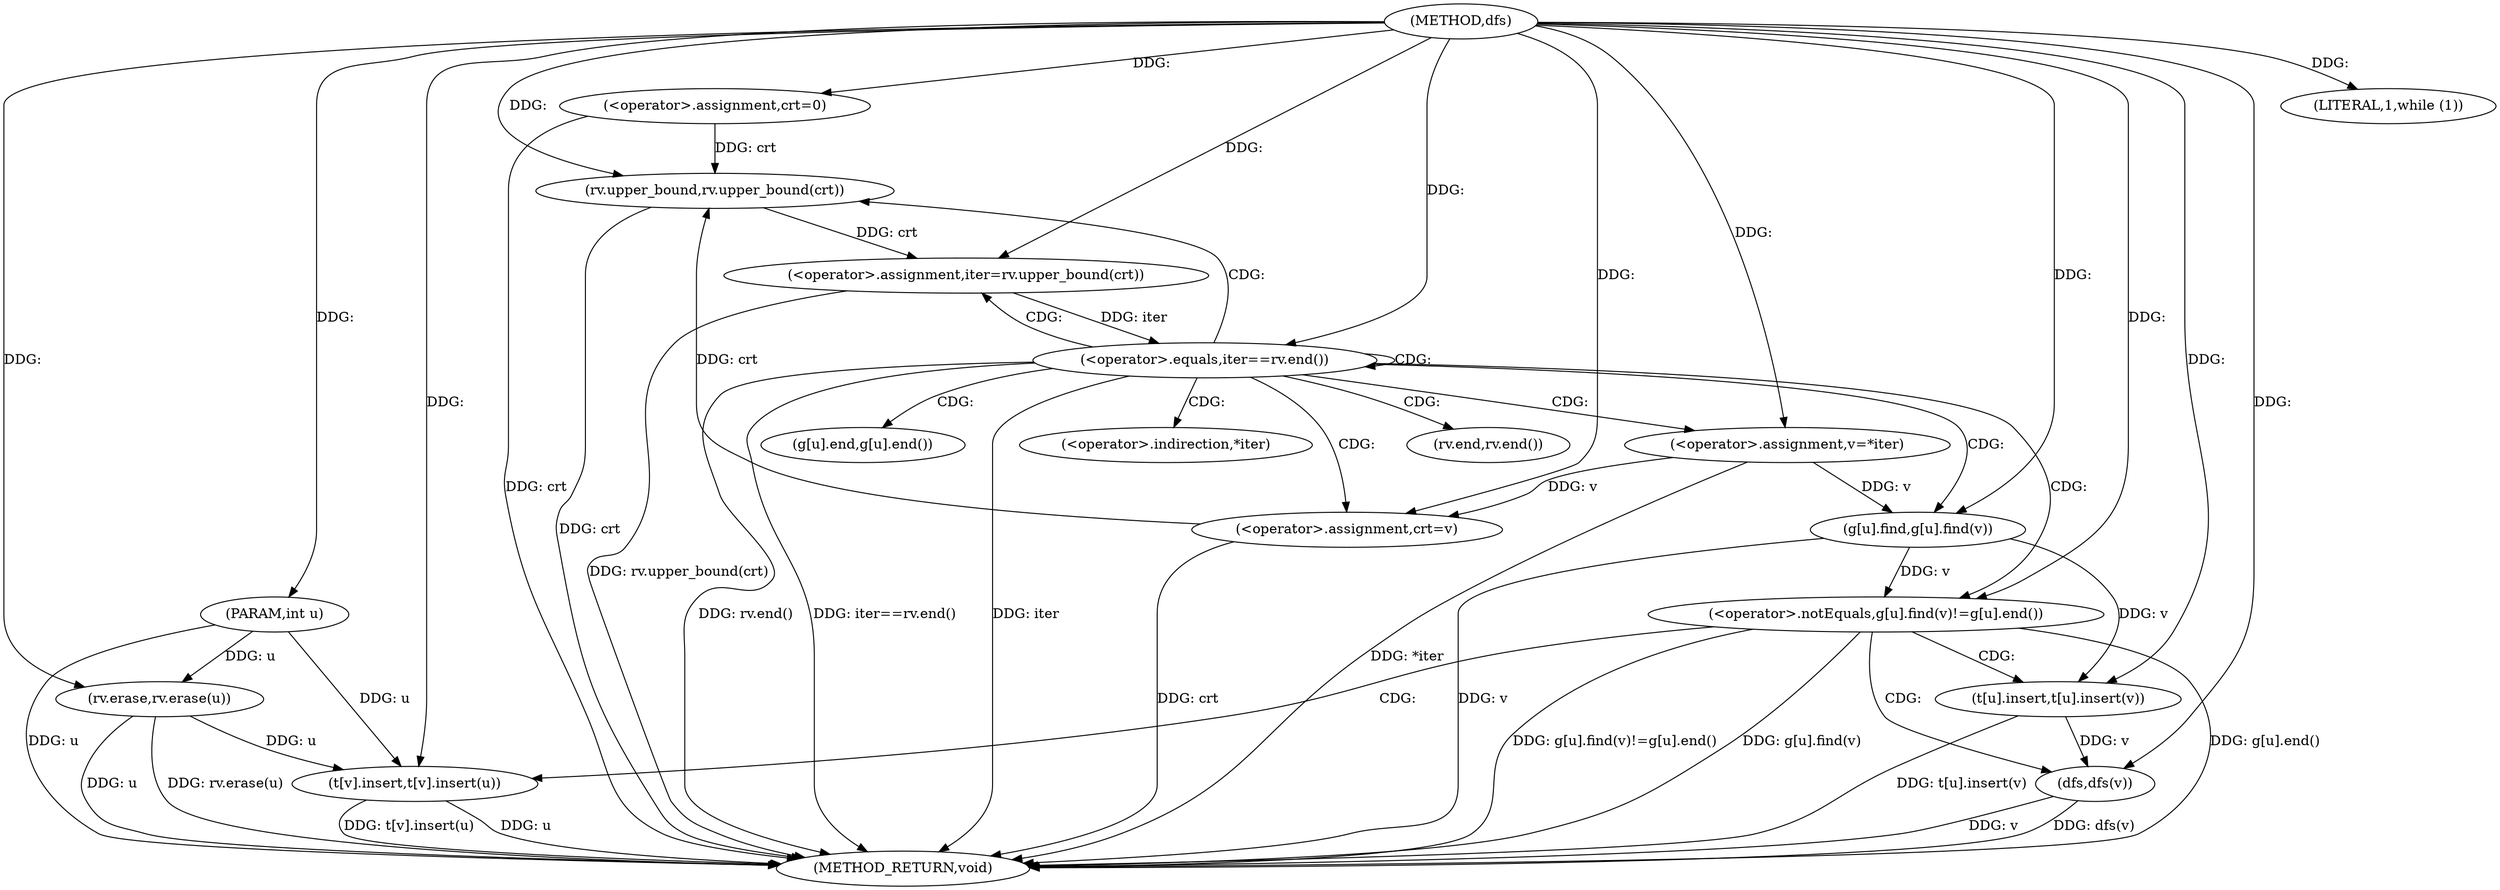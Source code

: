 digraph "dfs" {  
"1000138" [label = "(METHOD,dfs)" ]
"1000181" [label = "(METHOD_RETURN,void)" ]
"1000139" [label = "(PARAM,int u)" ]
"1000141" [label = "(rv.erase,rv.erase(u))" ]
"1000144" [label = "(<operator>.assignment,crt=0)" ]
"1000148" [label = "(LITERAL,1,while (1))" ]
"1000151" [label = "(<operator>.assignment,iter=rv.upper_bound(crt))" ]
"1000161" [label = "(<operator>.assignment,v=*iter)" ]
"1000165" [label = "(<operator>.assignment,crt=v)" ]
"1000179" [label = "(dfs,dfs(v))" ]
"1000156" [label = "(<operator>.equals,iter==rv.end())" ]
"1000169" [label = "(<operator>.notEquals,g[u].find(v)!=g[u].end())" ]
"1000175" [label = "(t[u].insert,t[u].insert(v))" ]
"1000177" [label = "(t[v].insert,t[v].insert(u))" ]
"1000153" [label = "(rv.upper_bound,rv.upper_bound(crt))" ]
"1000170" [label = "(g[u].find,g[u].find(v))" ]
"1000163" [label = "(<operator>.indirection,*iter)" ]
"1000158" [label = "(rv.end,rv.end())" ]
"1000172" [label = "(g[u].end,g[u].end())" ]
  "1000139" -> "1000181"  [ label = "DDG: u"] 
  "1000141" -> "1000181"  [ label = "DDG: u"] 
  "1000141" -> "1000181"  [ label = "DDG: rv.erase(u)"] 
  "1000144" -> "1000181"  [ label = "DDG: crt"] 
  "1000153" -> "1000181"  [ label = "DDG: crt"] 
  "1000151" -> "1000181"  [ label = "DDG: rv.upper_bound(crt)"] 
  "1000156" -> "1000181"  [ label = "DDG: iter"] 
  "1000156" -> "1000181"  [ label = "DDG: rv.end()"] 
  "1000156" -> "1000181"  [ label = "DDG: iter==rv.end()"] 
  "1000161" -> "1000181"  [ label = "DDG: *iter"] 
  "1000165" -> "1000181"  [ label = "DDG: crt"] 
  "1000170" -> "1000181"  [ label = "DDG: v"] 
  "1000169" -> "1000181"  [ label = "DDG: g[u].find(v)"] 
  "1000169" -> "1000181"  [ label = "DDG: g[u].end()"] 
  "1000169" -> "1000181"  [ label = "DDG: g[u].find(v)!=g[u].end()"] 
  "1000175" -> "1000181"  [ label = "DDG: t[u].insert(v)"] 
  "1000177" -> "1000181"  [ label = "DDG: u"] 
  "1000177" -> "1000181"  [ label = "DDG: t[v].insert(u)"] 
  "1000179" -> "1000181"  [ label = "DDG: v"] 
  "1000179" -> "1000181"  [ label = "DDG: dfs(v)"] 
  "1000138" -> "1000139"  [ label = "DDG: "] 
  "1000138" -> "1000144"  [ label = "DDG: "] 
  "1000139" -> "1000141"  [ label = "DDG: u"] 
  "1000138" -> "1000141"  [ label = "DDG: "] 
  "1000138" -> "1000148"  [ label = "DDG: "] 
  "1000153" -> "1000151"  [ label = "DDG: crt"] 
  "1000161" -> "1000165"  [ label = "DDG: v"] 
  "1000138" -> "1000165"  [ label = "DDG: "] 
  "1000138" -> "1000151"  [ label = "DDG: "] 
  "1000138" -> "1000161"  [ label = "DDG: "] 
  "1000175" -> "1000179"  [ label = "DDG: v"] 
  "1000138" -> "1000179"  [ label = "DDG: "] 
  "1000144" -> "1000153"  [ label = "DDG: crt"] 
  "1000165" -> "1000153"  [ label = "DDG: crt"] 
  "1000138" -> "1000153"  [ label = "DDG: "] 
  "1000151" -> "1000156"  [ label = "DDG: iter"] 
  "1000138" -> "1000156"  [ label = "DDG: "] 
  "1000170" -> "1000169"  [ label = "DDG: v"] 
  "1000138" -> "1000169"  [ label = "DDG: "] 
  "1000170" -> "1000175"  [ label = "DDG: v"] 
  "1000138" -> "1000175"  [ label = "DDG: "] 
  "1000141" -> "1000177"  [ label = "DDG: u"] 
  "1000139" -> "1000177"  [ label = "DDG: u"] 
  "1000138" -> "1000177"  [ label = "DDG: "] 
  "1000138" -> "1000170"  [ label = "DDG: "] 
  "1000161" -> "1000170"  [ label = "DDG: v"] 
  "1000156" -> "1000163"  [ label = "CDG: "] 
  "1000156" -> "1000161"  [ label = "CDG: "] 
  "1000156" -> "1000170"  [ label = "CDG: "] 
  "1000156" -> "1000165"  [ label = "CDG: "] 
  "1000156" -> "1000172"  [ label = "CDG: "] 
  "1000156" -> "1000169"  [ label = "CDG: "] 
  "1000156" -> "1000153"  [ label = "CDG: "] 
  "1000156" -> "1000158"  [ label = "CDG: "] 
  "1000156" -> "1000156"  [ label = "CDG: "] 
  "1000156" -> "1000151"  [ label = "CDG: "] 
  "1000169" -> "1000175"  [ label = "CDG: "] 
  "1000169" -> "1000179"  [ label = "CDG: "] 
  "1000169" -> "1000177"  [ label = "CDG: "] 
}
